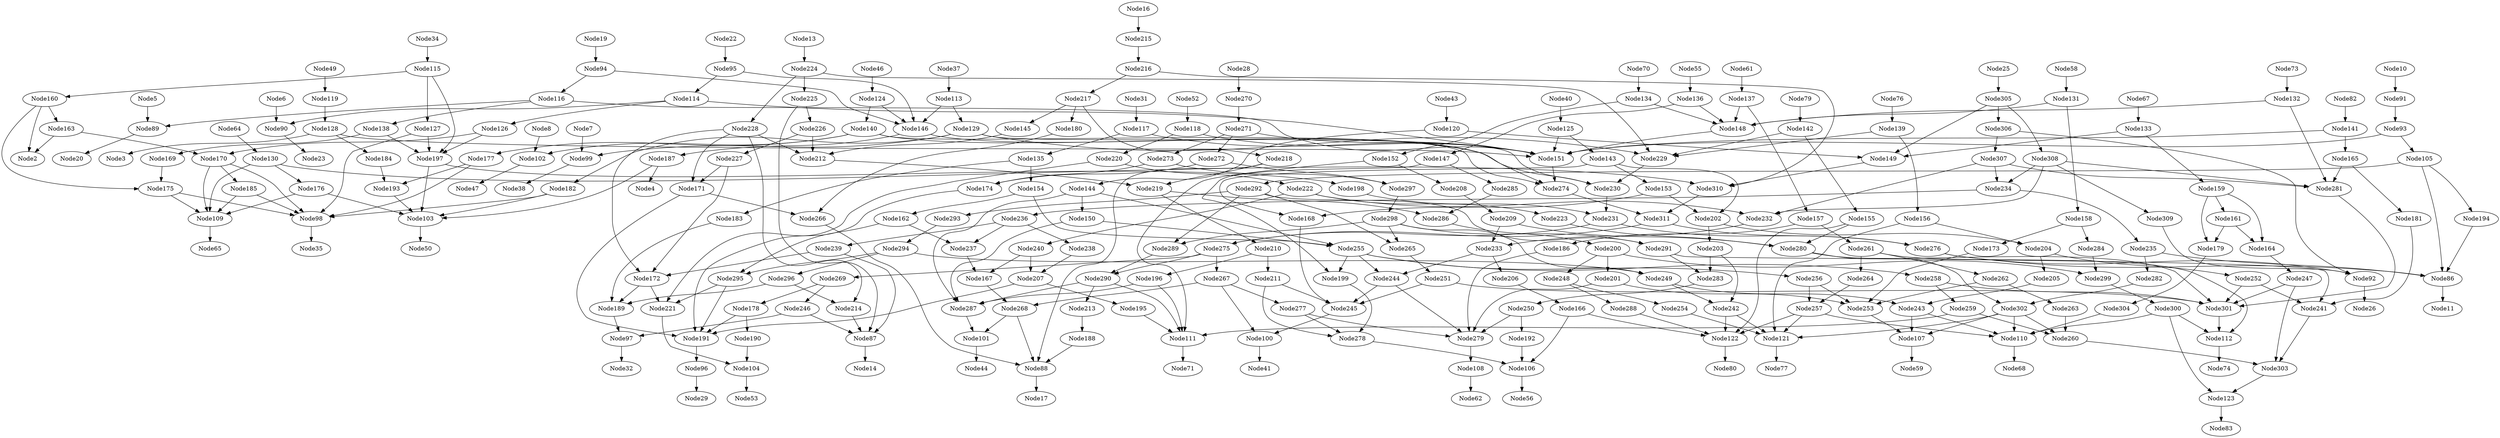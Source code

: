 # Network structure generated by ABC

digraph network {
Node5 -> Node89 [style = solid];
Node6 -> Node90 [style = solid];
Node7 -> Node99 [style = solid];
Node8 -> Node102 [style = solid];
Node10 -> Node91 [style = solid];
Node13 -> Node224 [style = solid];
Node16 -> Node215 [style = solid];
Node19 -> Node94 [style = solid];
Node22 -> Node95 [style = solid];
Node25 -> Node305 [style = solid];
Node28 -> Node270 [style = solid];
Node31 -> Node117 [style = solid];
Node34 -> Node115 [style = solid];
Node37 -> Node113 [style = solid];
Node40 -> Node125 [style = solid];
Node43 -> Node120 [style = solid];
Node46 -> Node124 [style = solid];
Node49 -> Node119 [style = solid];
Node52 -> Node118 [style = solid];
Node55 -> Node136 [style = solid];
Node58 -> Node131 [style = solid];
Node61 -> Node137 [style = solid];
Node64 -> Node130 [style = solid];
Node67 -> Node133 [style = solid];
Node70 -> Node134 [style = solid];
Node73 -> Node132 [style = solid];
Node76 -> Node139 [style = solid];
Node79 -> Node142 [style = solid];
Node82 -> Node141 [style = solid];
Node86 -> Node11 [style = solid];
Node87 -> Node14 [style = solid];
Node88 -> Node17 [style = solid];
Node89 -> Node20 [style = solid];
Node90 -> Node23 [style = solid];
Node91 -> Node93 [style = solid];
Node92 -> Node26 [style = solid];
Node93 -> Node105 [style = solid];
Node93 -> Node151 [style = solid];
Node94 -> Node116 [style = solid];
Node94 -> Node146 [style = solid];
Node95 -> Node114 [style = solid];
Node95 -> Node146 [style = solid];
Node96 -> Node29 [style = solid];
Node97 -> Node32 [style = solid];
Node98 -> Node35 [style = solid];
Node99 -> Node38 [style = solid];
Node100 -> Node41 [style = solid];
Node101 -> Node44 [style = solid];
Node102 -> Node47 [style = solid];
Node103 -> Node50 [style = solid];
Node104 -> Node53 [style = solid];
Node105 -> Node194 [style = solid];
Node105 -> Node86 [style = solid];
Node105 -> Node292 [style = solid];
Node106 -> Node56 [style = solid];
Node107 -> Node59 [style = solid];
Node108 -> Node62 [style = solid];
Node109 -> Node65 [style = solid];
Node110 -> Node68 [style = solid];
Node111 -> Node71 [style = solid];
Node112 -> Node74 [style = solid];
Node113 -> Node129 [style = solid];
Node113 -> Node146 [style = solid];
Node114 -> Node151 [style = solid];
Node114 -> Node90 [style = solid];
Node114 -> Node126 [style = solid];
Node115 -> Node160 [style = solid];
Node115 -> Node197 [style = solid];
Node115 -> Node127 [style = solid];
Node116 -> Node151 [style = solid];
Node116 -> Node89 [style = solid];
Node116 -> Node138 [style = solid];
Node117 -> Node135 [style = solid];
Node117 -> Node151 [style = solid];
Node118 -> Node220 [style = solid];
Node118 -> Node151 [style = solid];
Node119 -> Node128 [style = solid];
Node120 -> Node144 [style = solid];
Node120 -> Node149 [style = solid];
Node121 -> Node77 [style = solid];
Node122 -> Node80 [style = solid];
Node123 -> Node83 [style = solid];
Node124 -> Node140 [style = solid];
Node124 -> Node146 [style = solid];
Node125 -> Node143 [style = solid];
Node125 -> Node151 [style = solid];
Node126 -> Node170 [style = solid];
Node126 -> Node197 [style = solid];
Node127 -> Node197 [style = solid];
Node127 -> Node98 [style = solid];
Node128 -> Node151 [style = solid];
Node128 -> Node184 [style = solid];
Node128 -> Node3 [style = solid];
Node129 -> Node182 [style = solid];
Node129 -> Node229 [style = solid];
Node129 -> Node230 [style = solid];
Node129 -> Node99 [style = solid];
Node130 -> Node176 [style = solid];
Node130 -> Node109 [style = solid];
Node130 -> Node310 [style = solid];
Node131 -> Node158 [style = solid];
Node131 -> Node148 [style = solid];
Node132 -> Node148 [style = solid];
Node132 -> Node281 [style = solid];
Node133 -> Node159 [style = solid];
Node133 -> Node149 [style = solid];
Node134 -> Node152 [style = solid];
Node134 -> Node148 [style = solid];
Node135 -> Node183 [style = solid];
Node135 -> Node154 [style = solid];
Node136 -> Node147 [style = solid];
Node136 -> Node148 [style = solid];
Node137 -> Node157 [style = solid];
Node137 -> Node148 [style = solid];
Node138 -> Node169 [style = solid];
Node138 -> Node197 [style = solid];
Node139 -> Node156 [style = solid];
Node139 -> Node229 [style = solid];
Node140 -> Node177 [style = solid];
Node140 -> Node274 [style = solid];
Node140 -> Node230 [style = solid];
Node140 -> Node102 [style = solid];
Node141 -> Node165 [style = solid];
Node141 -> Node151 [style = solid];
Node142 -> Node155 [style = solid];
Node142 -> Node229 [style = solid];
Node143 -> Node202 [style = solid];
Node143 -> Node168 [style = solid];
Node143 -> Node153 [style = solid];
Node144 -> Node255 [style = solid];
Node144 -> Node287 [style = solid];
Node144 -> Node150 [style = solid];
Node145 -> Node212 [style = solid];
Node146 -> Node187 [style = solid];
Node146 -> Node274 [style = solid];
Node147 -> Node199 [style = solid];
Node147 -> Node285 [style = solid];
Node148 -> Node151 [style = solid];
Node149 -> Node310 [style = solid];
Node150 -> Node255 [style = solid];
Node150 -> Node287 [style = solid];
Node151 -> Node274 [style = solid];
Node152 -> Node111 [style = solid];
Node152 -> Node208 [style = solid];
Node153 -> Node202 [style = solid];
Node153 -> Node168 [style = solid];
Node154 -> Node162 [style = solid];
Node154 -> Node255 [style = solid];
Node155 -> Node122 [style = solid];
Node155 -> Node280 [style = solid];
Node156 -> Node121 [style = solid];
Node156 -> Node204 [style = solid];
Node157 -> Node186 [style = solid];
Node157 -> Node261 [style = solid];
Node158 -> Node173 [style = solid];
Node158 -> Node284 [style = solid];
Node159 -> Node164 [style = solid];
Node159 -> Node179 [style = solid];
Node159 -> Node161 [style = solid];
Node160 -> Node175 [style = solid];
Node160 -> Node2 [style = solid];
Node160 -> Node163 [style = solid];
Node161 -> Node164 [style = solid];
Node161 -> Node179 [style = solid];
Node162 -> Node295 [style = solid];
Node162 -> Node237 [style = solid];
Node163 -> Node170 [style = solid];
Node163 -> Node2 [style = solid];
Node164 -> Node247 [style = solid];
Node165 -> Node181 [style = solid];
Node165 -> Node281 [style = solid];
Node166 -> Node122 [style = solid];
Node166 -> Node106 [style = solid];
Node167 -> Node268 [style = solid];
Node168 -> Node245 [style = solid];
Node169 -> Node175 [style = solid];
Node170 -> Node109 [style = solid];
Node170 -> Node98 [style = solid];
Node170 -> Node185 [style = solid];
Node171 -> Node191 [style = solid];
Node171 -> Node266 [style = solid];
Node172 -> Node189 [style = solid];
Node172 -> Node221 [style = solid];
Node173 -> Node253 [style = solid];
Node174 -> Node191 [style = solid];
Node175 -> Node98 [style = solid];
Node175 -> Node109 [style = solid];
Node176 -> Node103 [style = solid];
Node176 -> Node109 [style = solid];
Node177 -> Node98 [style = solid];
Node177 -> Node193 [style = solid];
Node178 -> Node190 [style = solid];
Node178 -> Node191 [style = solid];
Node179 -> Node304 [style = solid];
Node180 -> Node266 [style = solid];
Node181 -> Node241 [style = solid];
Node182 -> Node98 [style = solid];
Node182 -> Node103 [style = solid];
Node183 -> Node189 [style = solid];
Node184 -> Node193 [style = solid];
Node185 -> Node109 [style = solid];
Node185 -> Node98 [style = solid];
Node186 -> Node279 [style = solid];
Node187 -> Node4 [style = solid];
Node187 -> Node103 [style = solid];
Node188 -> Node88 [style = solid];
Node189 -> Node97 [style = solid];
Node190 -> Node104 [style = solid];
Node191 -> Node96 [style = solid];
Node192 -> Node106 [style = solid];
Node193 -> Node103 [style = solid];
Node194 -> Node86 [style = solid];
Node195 -> Node111 [style = solid];
Node196 -> Node111 [style = solid];
Node196 -> Node287 [style = solid];
Node197 -> Node198 [style = solid];
Node197 -> Node103 [style = solid];
Node198 -> Node231 [style = solid];
Node199 -> Node278 [style = solid];
Node200 -> Node299 [style = solid];
Node200 -> Node248 [style = solid];
Node200 -> Node201 [style = solid];
Node201 -> Node279 [style = solid];
Node201 -> Node253 [style = solid];
Node202 -> Node203 [style = solid];
Node202 -> Node204 [style = solid];
Node203 -> Node242 [style = solid];
Node203 -> Node283 [style = solid];
Node204 -> Node252 [style = solid];
Node204 -> Node205 [style = solid];
Node205 -> Node243 [style = solid];
Node206 -> Node166 [style = solid];
Node207 -> Node191 [style = solid];
Node207 -> Node195 [style = solid];
Node208 -> Node209 [style = solid];
Node209 -> Node280 [style = solid];
Node209 -> Node233 [style = solid];
Node210 -> Node196 [style = solid];
Node210 -> Node211 [style = solid];
Node211 -> Node278 [style = solid];
Node211 -> Node245 [style = solid];
Node212 -> Node219 [style = solid];
Node213 -> Node188 [style = solid];
Node214 -> Node87 [style = solid];
Node215 -> Node216 [style = solid];
Node216 -> Node217 [style = solid];
Node216 -> Node310 [style = solid];
Node217 -> Node145 [style = solid];
Node217 -> Node180 [style = solid];
Node217 -> Node218 [style = solid];
Node218 -> Node219 [style = solid];
Node218 -> Node88 [style = solid];
Node219 -> Node286 [style = solid];
Node219 -> Node210 [style = solid];
Node220 -> Node221 [style = solid];
Node220 -> Node222 [style = solid];
Node221 -> Node104 [style = solid];
Node222 -> Node223 [style = solid];
Node222 -> Node232 [style = solid];
Node222 -> Node240 [style = solid];
Node223 -> Node280 [style = solid];
Node224 -> Node225 [style = solid];
Node224 -> Node228 [style = solid];
Node224 -> Node229 [style = solid];
Node225 -> Node226 [style = solid];
Node225 -> Node87 [style = solid];
Node226 -> Node212 [style = solid];
Node226 -> Node227 [style = solid];
Node227 -> Node171 [style = solid];
Node227 -> Node172 [style = solid];
Node228 -> Node172 [style = solid];
Node228 -> Node171 [style = solid];
Node228 -> Node212 [style = solid];
Node228 -> Node214 [style = solid];
Node229 -> Node230 [style = solid];
Node230 -> Node231 [style = solid];
Node231 -> Node276 [style = solid];
Node231 -> Node275 [style = solid];
Node232 -> Node233 [style = solid];
Node233 -> Node244 [style = solid];
Node233 -> Node206 [style = solid];
Node234 -> Node235 [style = solid];
Node234 -> Node236 [style = solid];
Node235 -> Node282 [style = solid];
Node235 -> Node86 [style = solid];
Node236 -> Node237 [style = solid];
Node236 -> Node238 [style = solid];
Node236 -> Node239 [style = solid];
Node237 -> Node167 [style = solid];
Node238 -> Node207 [style = solid];
Node239 -> Node172 [style = solid];
Node239 -> Node87 [style = solid];
Node240 -> Node207 [style = solid];
Node240 -> Node167 [style = solid];
Node241 -> Node303 [style = solid];
Node242 -> Node121 [style = solid];
Node242 -> Node122 [style = solid];
Node243 -> Node110 [style = solid];
Node243 -> Node107 [style = solid];
Node244 -> Node245 [style = solid];
Node244 -> Node279 [style = solid];
Node245 -> Node100 [style = solid];
Node246 -> Node97 [style = solid];
Node246 -> Node87 [style = solid];
Node247 -> Node303 [style = solid];
Node247 -> Node301 [style = solid];
Node248 -> Node288 [style = solid];
Node248 -> Node254 [style = solid];
Node249 -> Node242 [style = solid];
Node249 -> Node243 [style = solid];
Node250 -> Node279 [style = solid];
Node250 -> Node192 [style = solid];
Node251 -> Node245 [style = solid];
Node251 -> Node301 [style = solid];
Node252 -> Node301 [style = solid];
Node252 -> Node241 [style = solid];
Node253 -> Node107 [style = solid];
Node254 -> Node121 [style = solid];
Node255 -> Node256 [style = solid];
Node255 -> Node258 [style = solid];
Node255 -> Node199 [style = solid];
Node255 -> Node244 [style = solid];
Node256 -> Node253 [style = solid];
Node256 -> Node257 [style = solid];
Node257 -> Node110 [style = solid];
Node257 -> Node122 [style = solid];
Node257 -> Node121 [style = solid];
Node258 -> Node259 [style = solid];
Node258 -> Node301 [style = solid];
Node259 -> Node260 [style = solid];
Node259 -> Node111 [style = solid];
Node260 -> Node303 [style = solid];
Node261 -> Node262 [style = solid];
Node261 -> Node112 [style = solid];
Node261 -> Node264 [style = solid];
Node262 -> Node263 [style = solid];
Node262 -> Node253 [style = solid];
Node263 -> Node260 [style = solid];
Node264 -> Node257 [style = solid];
Node265 -> Node251 [style = solid];
Node266 -> Node88 [style = solid];
Node267 -> Node277 [style = solid];
Node267 -> Node268 [style = solid];
Node267 -> Node100 [style = solid];
Node268 -> Node88 [style = solid];
Node268 -> Node101 [style = solid];
Node269 -> Node178 [style = solid];
Node269 -> Node246 [style = solid];
Node270 -> Node271 [style = solid];
Node271 -> Node272 [style = solid];
Node271 -> Node273 [style = solid];
Node271 -> Node151 [style = solid];
Node272 -> Node174 [style = solid];
Node272 -> Node297 [style = solid];
Node273 -> Node297 [style = solid];
Node273 -> Node174 [style = solid];
Node274 -> Node311 [style = solid];
Node275 -> Node267 [style = solid];
Node275 -> Node269 [style = solid];
Node275 -> Node290 [style = solid];
Node276 -> Node92 [style = solid];
Node276 -> Node86 [style = solid];
Node277 -> Node279 [style = solid];
Node277 -> Node278 [style = solid];
Node278 -> Node106 [style = solid];
Node279 -> Node108 [style = solid];
Node280 -> Node301 [style = solid];
Node280 -> Node302 [style = solid];
Node281 -> Node301 [style = solid];
Node282 -> Node302 [style = solid];
Node283 -> Node250 [style = solid];
Node284 -> Node299 [style = solid];
Node285 -> Node286 [style = solid];
Node286 -> Node200 [style = solid];
Node287 -> Node101 [style = solid];
Node288 -> Node122 [style = solid];
Node289 -> Node290 [style = solid];
Node290 -> Node213 [style = solid];
Node290 -> Node287 [style = solid];
Node290 -> Node111 [style = solid];
Node291 -> Node241 [style = solid];
Node291 -> Node283 [style = solid];
Node292 -> Node293 [style = solid];
Node292 -> Node291 [style = solid];
Node292 -> Node289 [style = solid];
Node292 -> Node265 [style = solid];
Node293 -> Node294 [style = solid];
Node294 -> Node249 [style = solid];
Node294 -> Node295 [style = solid];
Node294 -> Node296 [style = solid];
Node295 -> Node221 [style = solid];
Node295 -> Node191 [style = solid];
Node296 -> Node189 [style = solid];
Node296 -> Node214 [style = solid];
Node297 -> Node298 [style = solid];
Node298 -> Node291 [style = solid];
Node298 -> Node289 [style = solid];
Node298 -> Node265 [style = solid];
Node298 -> Node249 [style = solid];
Node299 -> Node300 [style = solid];
Node300 -> Node112 [style = solid];
Node300 -> Node123 [style = solid];
Node300 -> Node110 [style = solid];
Node301 -> Node112 [style = solid];
Node302 -> Node260 [style = solid];
Node302 -> Node110 [style = solid];
Node302 -> Node107 [style = solid];
Node302 -> Node121 [style = solid];
Node303 -> Node123 [style = solid];
Node304 -> Node110 [style = solid];
Node305 -> Node306 [style = solid];
Node305 -> Node308 [style = solid];
Node305 -> Node149 [style = solid];
Node306 -> Node307 [style = solid];
Node306 -> Node92 [style = solid];
Node307 -> Node234 [style = solid];
Node307 -> Node232 [style = solid];
Node307 -> Node281 [style = solid];
Node308 -> Node234 [style = solid];
Node308 -> Node232 [style = solid];
Node308 -> Node281 [style = solid];
Node308 -> Node309 [style = solid];
Node309 -> Node92 [style = solid];
Node310 -> Node311 [style = solid];
Node311 -> Node275 [style = solid];
Node311 -> Node276 [style = solid];
}

